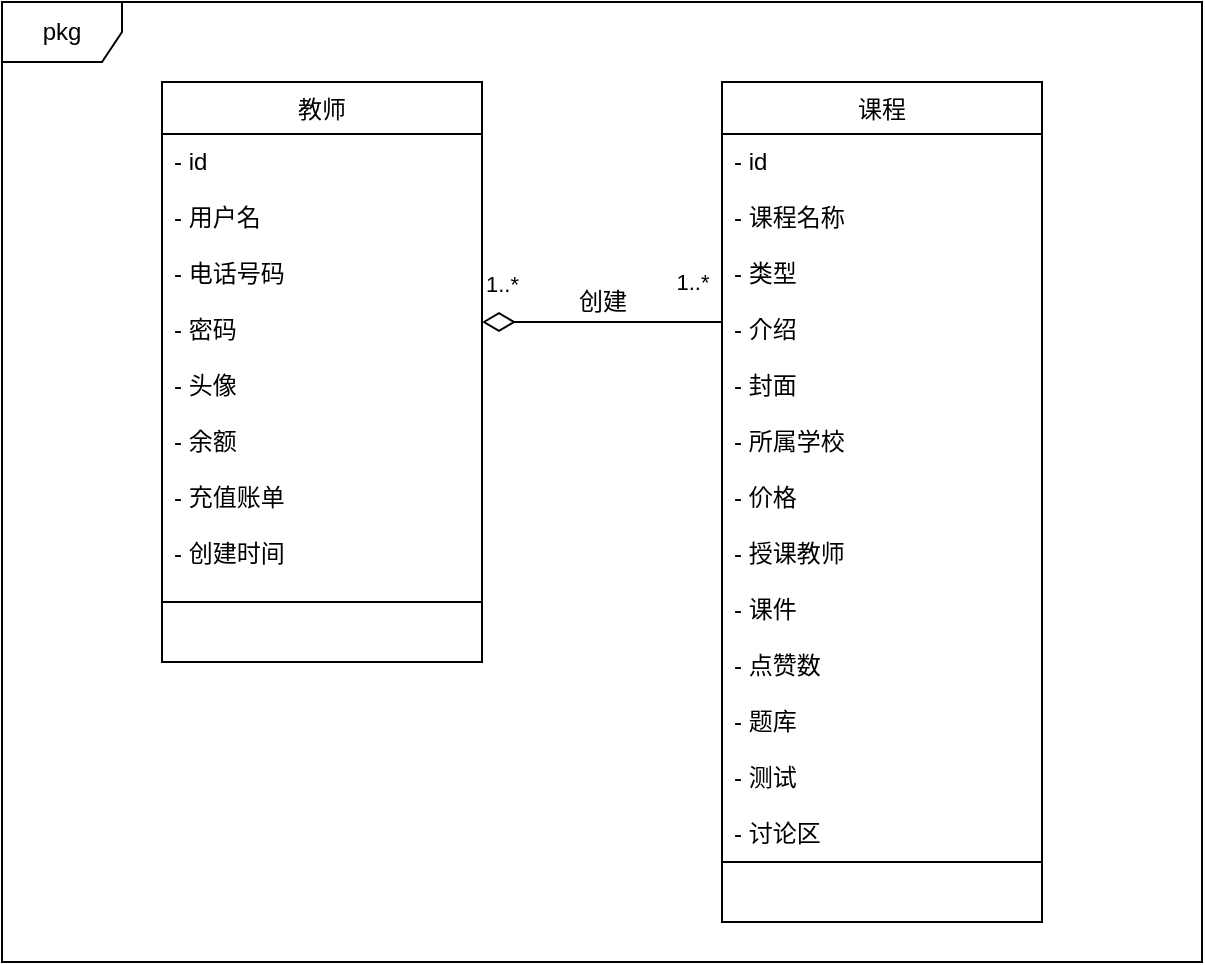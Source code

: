 <mxfile version="14.6.6" type="github">
  <diagram id="Ldak9CWKIl4knkPjP9Kh" name="第 1 页">
    <mxGraphModel dx="1037" dy="532" grid="1" gridSize="10" guides="1" tooltips="1" connect="1" arrows="1" fold="1" page="1" pageScale="1" pageWidth="850" pageHeight="1100" math="0" shadow="0">
      <root>
        <mxCell id="0" />
        <mxCell id="1" parent="0" />
        <mxCell id="JNYIL1ZlXDtyUoBOUJw1-1" value="pkg" style="shape=umlFrame;whiteSpace=wrap;html=1;strokeColor=#000000;" parent="1" vertex="1">
          <mxGeometry x="80" y="160" width="600" height="480" as="geometry" />
        </mxCell>
        <mxCell id="bYlO1eJXOfeh9cd-JMlR-6" value="教师" style="swimlane;fontStyle=0;childLayout=stackLayout;horizontal=1;startSize=26;horizontalStack=0;resizeParent=1;resizeParentMax=0;resizeLast=0;collapsible=1;marginBottom=0;" parent="1" vertex="1">
          <mxGeometry x="160" y="200" width="160" height="290" as="geometry" />
        </mxCell>
        <mxCell id="bYlO1eJXOfeh9cd-JMlR-7" value="- id&#xa;&#xa;- 用户名&#xa;&#xa;- 电话号码&#xa;&#xa;- 密码&#xa;&#xa;- 头像&#xa;&#xa;- 余额&#xa;&#xa;- 充值账单&#xa;&#xa;- 创建时间" style="text;align=left;verticalAlign=top;spacingLeft=4;spacingRight=4;overflow=hidden;rotatable=0;points=[[0,0.5],[1,0.5]];portConstraint=eastwest;" parent="bYlO1eJXOfeh9cd-JMlR-6" vertex="1">
          <mxGeometry y="26" width="160" height="264" as="geometry" />
        </mxCell>
        <mxCell id="gSvEkjpuJK8AGl66w3r2-1" value="" style="endArrow=none;startArrow=none;endFill=0;startFill=0;endSize=8;html=1;verticalAlign=bottom;labelBackgroundColor=none;strokeWidth=1;" edge="1" parent="bYlO1eJXOfeh9cd-JMlR-6">
          <mxGeometry width="160" relative="1" as="geometry">
            <mxPoint y="260" as="sourcePoint" />
            <mxPoint x="160" y="260" as="targetPoint" />
          </mxGeometry>
        </mxCell>
        <mxCell id="bYlO1eJXOfeh9cd-JMlR-10" value="课程" style="swimlane;fontStyle=0;childLayout=stackLayout;horizontal=1;startSize=26;horizontalStack=0;resizeParent=1;resizeParentMax=0;resizeLast=0;collapsible=1;marginBottom=0;" parent="1" vertex="1">
          <mxGeometry x="440" y="200" width="160" height="420" as="geometry" />
        </mxCell>
        <mxCell id="bYlO1eJXOfeh9cd-JMlR-11" value="- id&#xa;&#xa;- 课程名称&#xa;&#xa;- 类型&#xa;&#xa;- 介绍&#xa;&#xa;- 封面&#xa;&#xa;- 所属学校&#xa;&#xa;- 价格&#xa;&#xa;- 授课教师&#xa;&#xa;- 课件&#xa;&#xa;- 点赞数&#xa;&#xa;- 题库&#xa;&#xa;- 测试&#xa;&#xa;- 讨论区" style="text;align=left;verticalAlign=top;spacingLeft=4;spacingRight=4;overflow=hidden;rotatable=0;points=[[0,0.5],[1,0.5]];portConstraint=eastwest;" parent="bYlO1eJXOfeh9cd-JMlR-10" vertex="1">
          <mxGeometry y="26" width="160" height="394" as="geometry" />
        </mxCell>
        <mxCell id="gSvEkjpuJK8AGl66w3r2-2" value="" style="endArrow=none;startArrow=none;endFill=0;startFill=0;endSize=8;html=1;verticalAlign=bottom;labelBackgroundColor=none;strokeWidth=1;" edge="1" parent="bYlO1eJXOfeh9cd-JMlR-10">
          <mxGeometry width="160" relative="1" as="geometry">
            <mxPoint y="390" as="sourcePoint" />
            <mxPoint x="160" y="390" as="targetPoint" />
          </mxGeometry>
        </mxCell>
        <mxCell id="bYlO1eJXOfeh9cd-JMlR-14" value="1..*" style="endArrow=none;html=1;endSize=12;startArrow=diamondThin;startSize=14;startFill=0;edgeStyle=orthogonalEdgeStyle;align=left;verticalAlign=bottom;endFill=0;" parent="1" edge="1">
          <mxGeometry x="-1" y="10" relative="1" as="geometry">
            <mxPoint x="320" y="320" as="sourcePoint" />
            <mxPoint x="440" y="320" as="targetPoint" />
            <mxPoint as="offset" />
          </mxGeometry>
        </mxCell>
        <mxCell id="bYlO1eJXOfeh9cd-JMlR-15" value="1..*" style="edgeLabel;html=1;align=center;verticalAlign=middle;resizable=0;points=[];" parent="bYlO1eJXOfeh9cd-JMlR-14" vertex="1" connectable="0">
          <mxGeometry x="0.767" y="3" relative="1" as="geometry">
            <mxPoint x="-1" y="-17" as="offset" />
          </mxGeometry>
        </mxCell>
        <mxCell id="bYlO1eJXOfeh9cd-JMlR-17" value="创建" style="text;html=1;resizable=0;autosize=1;align=center;verticalAlign=middle;points=[];fillColor=none;strokeColor=none;rounded=0;" parent="1" vertex="1">
          <mxGeometry x="360" y="300" width="40" height="20" as="geometry" />
        </mxCell>
      </root>
    </mxGraphModel>
  </diagram>
</mxfile>
